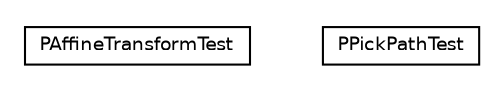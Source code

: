 #!/usr/local/bin/dot
#
# Class diagram 
# Generated by UmlGraph version 4.6 (http://www.spinellis.gr/sw/umlgraph)
#

digraph G {
	edge [fontname="Helvetica",fontsize=10,labelfontname="Helvetica",labelfontsize=10];
	node [fontname="Helvetica",fontsize=10,shape=plaintext];
	// edu.umd.cs.piccolo.util.PAffineTransformTest
	c0 [label=<<table border="0" cellborder="1" cellspacing="0" cellpadding="2" port="p" href="./PAffineTransformTest.html">
		<tr><td><table border="0" cellspacing="0" cellpadding="1">
			<tr><td> PAffineTransformTest </td></tr>
		</table></td></tr>
		</table>>, fontname="Helvetica", fontcolor="black", fontsize=9.0];
	// edu.umd.cs.piccolo.util.PPickPathTest
	c1 [label=<<table border="0" cellborder="1" cellspacing="0" cellpadding="2" port="p" href="./PPickPathTest.html">
		<tr><td><table border="0" cellspacing="0" cellpadding="1">
			<tr><td> PPickPathTest </td></tr>
		</table></td></tr>
		</table>>, fontname="Helvetica", fontcolor="black", fontsize=9.0];
}

